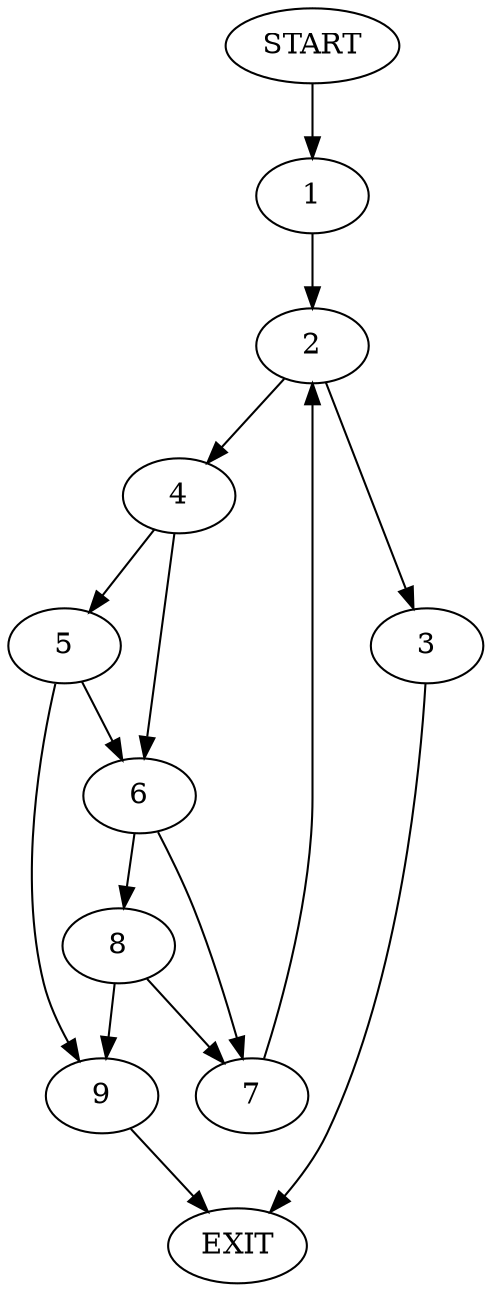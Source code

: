 digraph {
0 [label="START"]
10 [label="EXIT"]
0 -> 1
1 -> 2
2 -> 3
2 -> 4
3 -> 10
4 -> 5
4 -> 6
6 -> 7
6 -> 8
5 -> 9
5 -> 6
9 -> 10
8 -> 9
8 -> 7
7 -> 2
}
